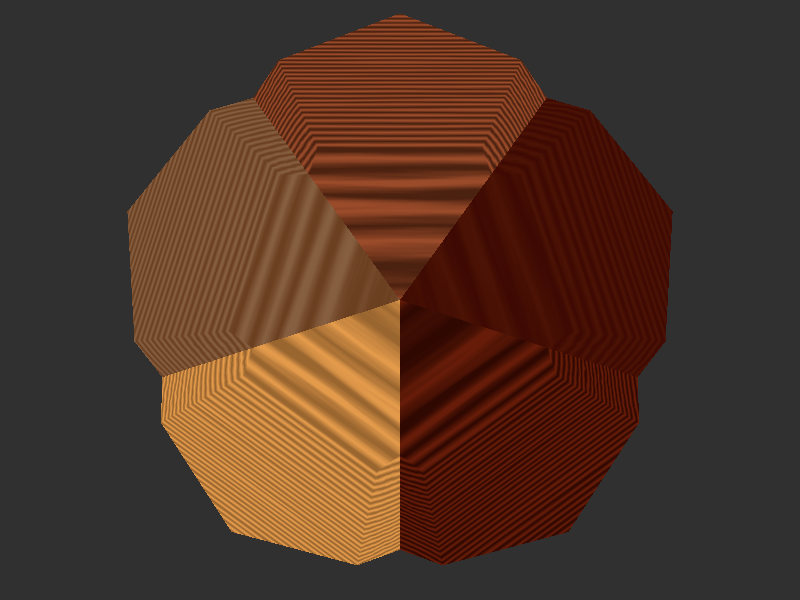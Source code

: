 // Persistence Of Vision raytracer version 3.5 sample file.
// File  by Dan Farmer.
// File creates a pentagram made up of dodecahedrons.
//
// -w320 -h240
// -w800 -h600 +a0.3

global_settings { assumed_gamma 2.2 }

#include "shapes.inc"
#include "shapes2.inc"
#include "colors.inc"

#declare AnObject =
object {
   Dodecahedron
   bounded_by {sphere{<0, 0, 0>, 1.5}}    // Ver 3.0: leave this in. -dmf
   translate y*1.8
   rotate x*72
}

#declare VeryDarkWood1 = color red 0.30 green 0.15 blue 0.09;
#declare DarkWood1 =  color red 0.60 green 0.30 blue 0.18;

#default {
   finish {
      ambient 0.2
      diffuse 0.8
      specular 0.75
      roughness 0.008
      reflection 0.15
   }
}

#declare Wooden1 =
pigment {
   wood
   turbulence 0.04
   octaves 3
   scale <0.05, .05, 1>
   colour_map {
      [0.00, 0.10 color DarkWood1     color DarkWood1]
      [0.10, 0.90 color DarkWood1     color VeryDarkWood1]
      [0.90, 1.01 color VeryDarkWood1 color VeryDarkWood1]
   }
   rotate y*90
}

#declare DarkWood2 = color red 0.52 green 0.37 blue 0.26;
#declare VeryDarkWood2  = color red 0.42 green 0.26 blue 0.15;
#declare Wooden2 =
pigment {
   wood
   turbulence 0.03
   octaves 4
   scale <0.05, .05, 1>
   colour_map {
      [0.00, 0.10 color DarkWood2     color DarkWood2]
      [0.10, 0.90 color DarkWood2     color VeryDarkWood2]
      [0.90, 1.01 color VeryDarkWood2 color VeryDarkWood2]
   }
   rotate y*90
}

#declare DarkWood3  = colour red 0.4 green 0.133 blue 0.066;
#declare VeryDarkWood3  = colour red 0.2 green 0.065 blue 0.033;
#declare Wooden3 =
pigment {
   wood
   turbulence 0.05
   octaves 2
   scale <0.05, .05, 1>
   colour_map {
      [0.00, 0.10 color DarkWood3      color DarkWood3]
      [0.10, 0.90 color DarkWood3      color VeryDarkWood3]
      [0.90, 1.01 color VeryDarkWood3  color VeryDarkWood3]
   }
   rotate y*90
}

#declare DarkWood4 = colour red 0.888 green 0.600 blue 0.3;
#declare VeryDarkWood4  = colour red 0.6 green 0.4 blue 0.2;
#declare Wooden4 =
pigment {
   wood
   turbulence 0.04
   octaves 3
   scale <0.05, .05, 1>
   colour_map {
      [0.00, 0.10 color DarkWood4      color DarkWood4]
      [0.10, 0.90 color DarkWood4      color VeryDarkWood4]
      [0.90, 1.01 color VeryDarkWood4  color VeryDarkWood4]
   }
   rotate y*90
}

#declare DarkWood5  = colour red 0.3 green 0.1 blue 0.05;
#declare VeryDarkWood5  = colour red 0.25 green 0.07 blue 0.038;
#declare Wooden5 =
pigment {
   wood
   turbulence 0.05
   octaves 6
   scale <0.075, .075, 1>
   colour_map {
      [0.00, 0.10 color DarkWood5      color DarkWood5]
      [0.10, 0.90 color DarkWood5      color VeryDarkWood5]
      [0.90, 1.01 color VeryDarkWood5  color VeryDarkWood5]
   }
   rotate y*89
}

camera {
   location  <0, 0, -6>
   direction <0, 0,   2>
   up        <0, 1,   0>
   right   <4/3, 0,   0>
   look_at   <0, 0,   0>
}

light_source {<5,   5, -30>  color White }
light_source {<0, -10, -10>  color Gray80 }


// Counter-clockwise, from top

object { AnObject texture {pigment{Wooden1} } }

object { AnObject texture {pigment{Wooden2} } rotate  z*72 }

object { AnObject texture {pigment{Wooden4} } rotate z*144 }

object { AnObject texture {pigment{Wooden3} } rotate z*216 }

object { AnObject texture {pigment{Wooden5} } rotate z*288 }

background { Gray20 }

// end of file


